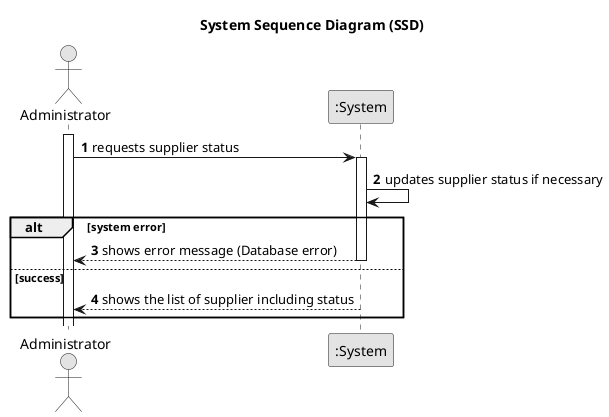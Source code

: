 @startuml
skinparam monochrome true
skinparam packageStyle rectangle
skinparam shadowing false

title System Sequence Diagram (SSD)

autonumber

actor "Administrator" as ADM
participant ":System" as System

activate ADM

    ADM -> System : requests supplier status
    activate System

    System -> System : updates supplier status if necessary

    alt system error
        System --> ADM : shows error message (Database error)
        deactivate System
    else success
        System --> ADM : shows the list of supplier including status
        deactivate System
    end

@enduml
